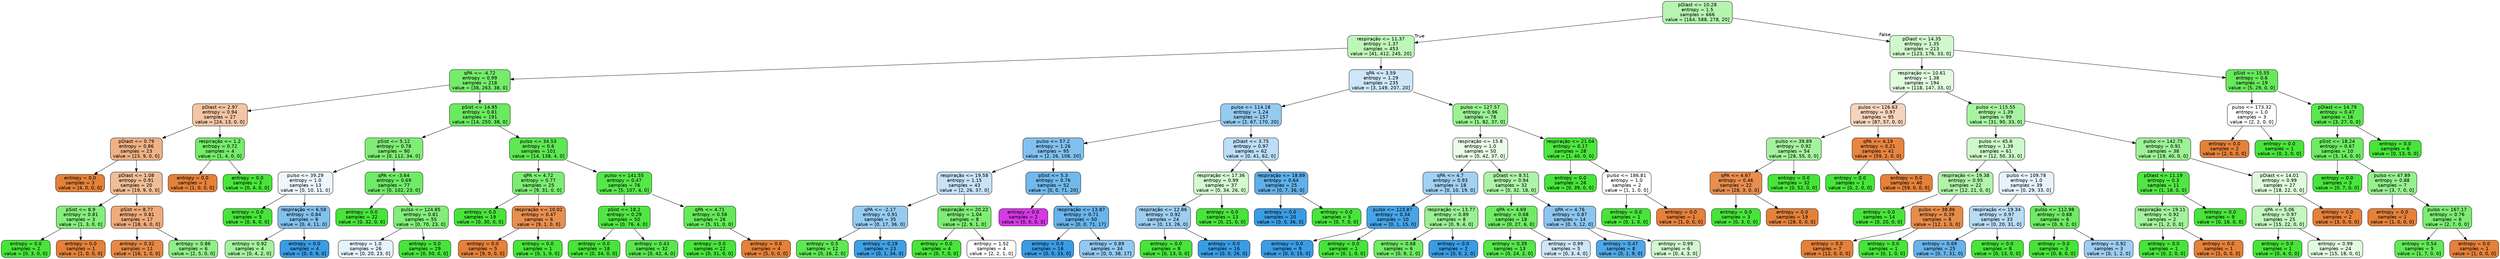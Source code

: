 digraph Tree {
node [shape=box, style="filled, rounded", color="black", fontname="helvetica"] ;
edge [fontname="helvetica"] ;
0 [label="pDiast <= 10.28\nentropy = 1.5\nsamples = 666\nvalue = [164, 588, 278, 20]", fillcolor="#b5f5af"] ;
1 [label="respiração <= 11.37\nentropy = 1.37\nsamples = 453\nvalue = [41, 412, 245, 20]", fillcolor="#bef6b9"] ;
0 -> 1 [labeldistance=2.5, labelangle=45, headlabel="True"] ;
2 [label="qPA <= -4.72\nentropy = 0.99\nsamples = 218\nvalue = [38, 263, 38, 0]", fillcolor="#75ec6b"] ;
1 -> 2 ;
3 [label="pDiast <= 2.97\nentropy = 0.94\nsamples = 27\nvalue = [24, 13, 0, 0]", fillcolor="#f3c5a4"] ;
2 -> 3 ;
4 [label="pDiast <= 0.79\nentropy = 0.86\nsamples = 23\nvalue = [23, 9, 0, 0]", fillcolor="#efb286"] ;
3 -> 4 ;
5 [label="entropy = 0.0\nsamples = 3\nvalue = [4, 0, 0, 0]", fillcolor="#e58139"] ;
4 -> 5 ;
6 [label="pDiast <= 1.08\nentropy = 0.91\nsamples = 20\nvalue = [19, 9, 0, 0]", fillcolor="#f1bd97"] ;
4 -> 6 ;
7 [label="pSist <= 8.9\nentropy = 0.81\nsamples = 3\nvalue = [1, 3, 0, 0]", fillcolor="#84ee7b"] ;
6 -> 7 ;
8 [label="entropy = 0.0\nsamples = 2\nvalue = [0, 3, 0, 0]", fillcolor="#47e539"] ;
7 -> 8 ;
9 [label="entropy = 0.0\nsamples = 1\nvalue = [1, 0, 0, 0]", fillcolor="#e58139"] ;
7 -> 9 ;
10 [label="pSist <= 8.77\nentropy = 0.81\nsamples = 17\nvalue = [18, 6, 0, 0]", fillcolor="#eeab7b"] ;
6 -> 10 ;
11 [label="entropy = 0.32\nsamples = 11\nvalue = [16, 1, 0, 0]", fillcolor="#e78945"] ;
10 -> 11 ;
12 [label="entropy = 0.86\nsamples = 6\nvalue = [2, 5, 0, 0]", fillcolor="#91ef88"] ;
10 -> 12 ;
13 [label="respiração <= 1.2\nentropy = 0.72\nsamples = 4\nvalue = [1, 4, 0, 0]", fillcolor="#75ec6a"] ;
3 -> 13 ;
14 [label="entropy = 0.0\nsamples = 1\nvalue = [1, 0, 0, 0]", fillcolor="#e58139"] ;
13 -> 14 ;
15 [label="entropy = 0.0\nsamples = 3\nvalue = [0, 4, 0, 0]", fillcolor="#47e539"] ;
13 -> 15 ;
16 [label="pSist <= 14.95\nentropy = 0.81\nsamples = 191\nvalue = [14, 250, 38, 0]", fillcolor="#6bea60"] ;
2 -> 16 ;
17 [label="pSist <= 5.12\nentropy = 0.78\nsamples = 90\nvalue = [0, 112, 34, 0]", fillcolor="#7fed75"] ;
16 -> 17 ;
18 [label="pulso <= 39.29\nentropy = 1.0\nsamples = 13\nvalue = [0, 10, 11, 0]", fillcolor="#edf6fd"] ;
17 -> 18 ;
19 [label="entropy = 0.0\nsamples = 5\nvalue = [0, 6, 0, 0]", fillcolor="#47e539"] ;
18 -> 19 ;
20 [label="respiração <= 6.58\nentropy = 0.84\nsamples = 8\nvalue = [0, 4, 11, 0]", fillcolor="#81c1ee"] ;
18 -> 20 ;
21 [label="entropy = 0.92\nsamples = 4\nvalue = [0, 4, 2, 0]", fillcolor="#a3f29c"] ;
20 -> 21 ;
22 [label="entropy = 0.0\nsamples = 4\nvalue = [0, 0, 9, 0]", fillcolor="#399de5"] ;
20 -> 22 ;
23 [label="qPA <= -3.64\nentropy = 0.69\nsamples = 77\nvalue = [0, 102, 23, 0]", fillcolor="#70eb66"] ;
17 -> 23 ;
24 [label="entropy = 0.0\nsamples = 22\nvalue = [0, 32, 0, 0]", fillcolor="#47e539"] ;
23 -> 24 ;
25 [label="pulso <= 124.85\nentropy = 0.81\nsamples = 55\nvalue = [0, 70, 23, 0]", fillcolor="#83ee7a"] ;
23 -> 25 ;
26 [label="entropy = 1.0\nsamples = 26\nvalue = [0, 20, 23, 0]", fillcolor="#e5f2fc"] ;
25 -> 26 ;
27 [label="entropy = 0.0\nsamples = 29\nvalue = [0, 50, 0, 0]", fillcolor="#47e539"] ;
25 -> 27 ;
28 [label="pulso <= 34.53\nentropy = 0.6\nsamples = 101\nvalue = [14, 138, 4, 0]", fillcolor="#5ee852"] ;
16 -> 28 ;
29 [label="qPA <= 4.72\nentropy = 0.77\nsamples = 25\nvalue = [9, 31, 0, 0]", fillcolor="#7ced72"] ;
28 -> 29 ;
30 [label="entropy = 0.0\nsamples = 19\nvalue = [0, 30, 0, 0]", fillcolor="#47e539"] ;
29 -> 30 ;
31 [label="respiração <= 10.02\nentropy = 0.47\nsamples = 6\nvalue = [9, 1, 0, 0]", fillcolor="#e88f4f"] ;
29 -> 31 ;
32 [label="entropy = 0.0\nsamples = 5\nvalue = [9, 0, 0, 0]", fillcolor="#e58139"] ;
31 -> 32 ;
33 [label="entropy = 0.0\nsamples = 1\nvalue = [0, 1, 0, 0]", fillcolor="#47e539"] ;
31 -> 33 ;
34 [label="pulso <= 141.55\nentropy = 0.47\nsamples = 76\nvalue = [5, 107, 4, 0]", fillcolor="#56e749"] ;
28 -> 34 ;
35 [label="pSist <= 18.2\nentropy = 0.29\nsamples = 50\nvalue = [0, 76, 4, 0]", fillcolor="#51e643"] ;
34 -> 35 ;
36 [label="entropy = 0.0\nsamples = 18\nvalue = [0, 34, 0, 0]", fillcolor="#47e539"] ;
35 -> 36 ;
37 [label="entropy = 0.43\nsamples = 32\nvalue = [0, 42, 4, 0]", fillcolor="#59e74c"] ;
35 -> 37 ;
38 [label="qPA <= 4.71\nentropy = 0.58\nsamples = 26\nvalue = [5, 31, 0, 0]", fillcolor="#65e959"] ;
34 -> 38 ;
39 [label="entropy = 0.0\nsamples = 22\nvalue = [0, 31, 0, 0]", fillcolor="#47e539"] ;
38 -> 39 ;
40 [label="entropy = 0.0\nsamples = 4\nvalue = [5, 0, 0, 0]", fillcolor="#e58139"] ;
38 -> 40 ;
41 [label="qPA <= 3.59\nentropy = 1.29\nsamples = 235\nvalue = [3, 149, 207, 20]", fillcolor="#cde6f8"] ;
1 -> 41 ;
42 [label="pulso <= 114.18\nentropy = 1.24\nsamples = 157\nvalue = [2, 67, 170, 20]", fillcolor="#95caf1"] ;
41 -> 42 ;
43 [label="pulso <= 57.2\nentropy = 1.26\nsamples = 95\nvalue = [2, 26, 108, 20]", fillcolor="#82c1ef"] ;
42 -> 43 ;
44 [label="respiração <= 19.58\nentropy = 1.15\nsamples = 43\nvalue = [2, 26, 37, 0]", fillcolor="#c7e3f8"] ;
43 -> 44 ;
45 [label="qPA <= -2.17\nentropy = 0.91\nsamples = 35\nvalue = [0, 17, 36, 0]", fillcolor="#96cbf1"] ;
44 -> 45 ;
46 [label="entropy = 0.5\nsamples = 12\nvalue = [0, 16, 2, 0]", fillcolor="#5ee852"] ;
45 -> 46 ;
47 [label="entropy = 0.19\nsamples = 23\nvalue = [0, 1, 34, 0]", fillcolor="#3fa0e6"] ;
45 -> 47 ;
48 [label="respiração <= 20.22\nentropy = 1.04\nsamples = 8\nvalue = [2, 9, 1, 0]", fillcolor="#7eed74"] ;
44 -> 48 ;
49 [label="entropy = 0.0\nsamples = 4\nvalue = [0, 7, 0, 0]", fillcolor="#47e539"] ;
48 -> 49 ;
50 [label="entropy = 1.52\nsamples = 4\nvalue = [2, 2, 1, 0]", fillcolor="#ffffff"] ;
48 -> 50 ;
51 [label="pSist <= 5.3\nentropy = 0.76\nsamples = 52\nvalue = [0, 0, 71, 20]", fillcolor="#71b9ec"] ;
43 -> 51 ;
52 [label="entropy = 0.0\nsamples = 2\nvalue = [0, 0, 0, 3]", fillcolor="#d739e5"] ;
51 -> 52 ;
53 [label="respiração <= 13.87\nentropy = 0.71\nsamples = 50\nvalue = [0, 0, 71, 17]", fillcolor="#68b4eb"] ;
51 -> 53 ;
54 [label="entropy = 0.0\nsamples = 16\nvalue = [0, 0, 33, 0]", fillcolor="#399de5"] ;
53 -> 54 ;
55 [label="entropy = 0.89\nsamples = 34\nvalue = [0, 0, 38, 17]", fillcolor="#92c9f1"] ;
53 -> 55 ;
56 [label="pDiast <= 3.75\nentropy = 0.97\nsamples = 62\nvalue = [0, 41, 62, 0]", fillcolor="#bcdef6"] ;
42 -> 56 ;
57 [label="respiração <= 17.36\nentropy = 0.99\nsamples = 37\nvalue = [0, 34, 26, 0]", fillcolor="#d4f9d0"] ;
56 -> 57 ;
58 [label="respiração <= 12.86\nentropy = 0.92\nsamples = 24\nvalue = [0, 13, 26, 0]", fillcolor="#9ccef2"] ;
57 -> 58 ;
59 [label="entropy = 0.0\nsamples = 8\nvalue = [0, 13, 0, 0]", fillcolor="#47e539"] ;
58 -> 59 ;
60 [label="entropy = 0.0\nsamples = 16\nvalue = [0, 0, 26, 0]", fillcolor="#399de5"] ;
58 -> 60 ;
61 [label="entropy = 0.0\nsamples = 13\nvalue = [0, 21, 0, 0]", fillcolor="#47e539"] ;
57 -> 61 ;
62 [label="respiração <= 18.89\nentropy = 0.64\nsamples = 25\nvalue = [0, 7, 36, 0]", fillcolor="#5fb0ea"] ;
56 -> 62 ;
63 [label="entropy = 0.0\nsamples = 20\nvalue = [0, 0, 36, 0]", fillcolor="#399de5"] ;
62 -> 63 ;
64 [label="entropy = 0.0\nsamples = 5\nvalue = [0, 7, 0, 0]", fillcolor="#47e539"] ;
62 -> 64 ;
65 [label="pulso <= 127.57\nentropy = 0.96\nsamples = 78\nvalue = [1, 82, 37, 0]", fillcolor="#9bf194"] ;
41 -> 65 ;
66 [label="respiração <= 15.8\nentropy = 1.0\nsamples = 50\nvalue = [0, 42, 37, 0]", fillcolor="#e9fce7"] ;
65 -> 66 ;
67 [label="qPA <= 4.7\nentropy = 0.93\nsamples = 18\nvalue = [0, 10, 19, 0]", fillcolor="#a1d1f3"] ;
66 -> 67 ;
68 [label="pulso <= 123.87\nentropy = 0.34\nsamples = 10\nvalue = [0, 1, 15, 0]", fillcolor="#46a4e7"] ;
67 -> 68 ;
69 [label="entropy = 0.0\nsamples = 9\nvalue = [0, 0, 15, 0]", fillcolor="#399de5"] ;
68 -> 69 ;
70 [label="entropy = 0.0\nsamples = 1\nvalue = [0, 1, 0, 0]", fillcolor="#47e539"] ;
68 -> 70 ;
71 [label="respiração <= 13.77\nentropy = 0.89\nsamples = 8\nvalue = [0, 9, 4, 0]", fillcolor="#99f191"] ;
67 -> 71 ;
72 [label="entropy = 0.68\nsamples = 6\nvalue = [0, 9, 2, 0]", fillcolor="#70eb65"] ;
71 -> 72 ;
73 [label="entropy = 0.0\nsamples = 2\nvalue = [0, 0, 2, 0]", fillcolor="#399de5"] ;
71 -> 73 ;
74 [label="pDiast <= 8.51\nentropy = 0.94\nsamples = 32\nvalue = [0, 32, 18, 0]", fillcolor="#aef4a8"] ;
66 -> 74 ;
75 [label="qPA <= 4.69\nentropy = 0.68\nsamples = 18\nvalue = [0, 27, 6, 0]", fillcolor="#70eb65"] ;
74 -> 75 ;
76 [label="entropy = 0.39\nsamples = 13\nvalue = [0, 24, 2, 0]", fillcolor="#56e749"] ;
75 -> 76 ;
77 [label="entropy = 0.99\nsamples = 5\nvalue = [0, 3, 4, 0]", fillcolor="#cee6f8"] ;
75 -> 77 ;
78 [label="qPA <= 4.76\nentropy = 0.87\nsamples = 14\nvalue = [0, 5, 12, 0]", fillcolor="#8bc6f0"] ;
74 -> 78 ;
79 [label="entropy = 0.47\nsamples = 8\nvalue = [0, 1, 9, 0]", fillcolor="#4fa8e8"] ;
78 -> 79 ;
80 [label="entropy = 0.99\nsamples = 6\nvalue = [0, 4, 3, 0]", fillcolor="#d1f8ce"] ;
78 -> 80 ;
81 [label="respiração <= 21.04\nentropy = 0.17\nsamples = 28\nvalue = [1, 40, 0, 0]", fillcolor="#4ce63e"] ;
65 -> 81 ;
82 [label="entropy = 0.0\nsamples = 26\nvalue = [0, 39, 0, 0]", fillcolor="#47e539"] ;
81 -> 82 ;
83 [label="pulso <= 186.81\nentropy = 1.0\nsamples = 2\nvalue = [1, 1, 0, 0]", fillcolor="#ffffff"] ;
81 -> 83 ;
84 [label="entropy = 0.0\nsamples = 1\nvalue = [0, 1, 0, 0]", fillcolor="#47e539"] ;
83 -> 84 ;
85 [label="entropy = 0.0\nsamples = 1\nvalue = [1, 0, 0, 0]", fillcolor="#e58139"] ;
83 -> 85 ;
86 [label="pDiast <= 14.35\nentropy = 1.35\nsamples = 213\nvalue = [123, 176, 33, 0]", fillcolor="#d0f8cd"] ;
0 -> 86 [labeldistance=2.5, labelangle=-45, headlabel="False"] ;
87 [label="respiração <= 10.61\nentropy = 1.38\nsamples = 194\nvalue = [118, 147, 33, 0]", fillcolor="#e1fbdf"] ;
86 -> 87 ;
88 [label="pulso <= 126.63\nentropy = 0.97\nsamples = 95\nvalue = [87, 57, 0, 0]", fillcolor="#f6d4bb"] ;
87 -> 88 ;
89 [label="pulso <= 39.89\nentropy = 0.92\nsamples = 54\nvalue = [28, 55, 0, 0]", fillcolor="#a5f29e"] ;
88 -> 89 ;
90 [label="qPA <= 4.67\nentropy = 0.46\nsamples = 22\nvalue = [28, 3, 0, 0]", fillcolor="#e88e4e"] ;
89 -> 90 ;
91 [label="entropy = 0.0\nsamples = 3\nvalue = [0, 3, 0, 0]", fillcolor="#47e539"] ;
90 -> 91 ;
92 [label="entropy = 0.0\nsamples = 19\nvalue = [28, 0, 0, 0]", fillcolor="#e58139"] ;
90 -> 92 ;
93 [label="entropy = 0.0\nsamples = 32\nvalue = [0, 52, 0, 0]", fillcolor="#47e539"] ;
89 -> 93 ;
94 [label="qPA <= 4.19\nentropy = 0.21\nsamples = 41\nvalue = [59, 2, 0, 0]", fillcolor="#e68540"] ;
88 -> 94 ;
95 [label="entropy = 0.0\nsamples = 1\nvalue = [0, 2, 0, 0]", fillcolor="#47e539"] ;
94 -> 95 ;
96 [label="entropy = 0.0\nsamples = 40\nvalue = [59, 0, 0, 0]", fillcolor="#e58139"] ;
94 -> 96 ;
97 [label="pulso <= 115.55\nentropy = 1.39\nsamples = 99\nvalue = [31, 90, 33, 0]", fillcolor="#a8f3a2"] ;
87 -> 97 ;
98 [label="pulso <= 45.6\nentropy = 1.39\nsamples = 61\nvalue = [12, 50, 33, 0]", fillcolor="#cdf8c9"] ;
97 -> 98 ;
99 [label="respiração <= 19.38\nentropy = 0.95\nsamples = 22\nvalue = [12, 21, 0, 0]", fillcolor="#b0f4aa"] ;
98 -> 99 ;
100 [label="entropy = 0.0\nsamples = 14\nvalue = [0, 20, 0, 0]", fillcolor="#47e539"] ;
99 -> 100 ;
101 [label="pulso <= 38.86\nentropy = 0.39\nsamples = 8\nvalue = [12, 1, 0, 0]", fillcolor="#e78c49"] ;
99 -> 101 ;
102 [label="entropy = 0.0\nsamples = 7\nvalue = [12, 0, 0, 0]", fillcolor="#e58139"] ;
101 -> 102 ;
103 [label="entropy = 0.0\nsamples = 1\nvalue = [0, 1, 0, 0]", fillcolor="#47e539"] ;
101 -> 103 ;
104 [label="pulso <= 109.78\nentropy = 1.0\nsamples = 39\nvalue = [0, 29, 33, 0]", fillcolor="#e7f3fc"] ;
98 -> 104 ;
105 [label="respiração <= 19.34\nentropy = 0.97\nsamples = 33\nvalue = [0, 20, 31, 0]", fillcolor="#b9dcf6"] ;
104 -> 105 ;
106 [label="entropy = 0.69\nsamples = 25\nvalue = [0, 7, 31, 0]", fillcolor="#66b3eb"] ;
105 -> 106 ;
107 [label="entropy = 0.0\nsamples = 8\nvalue = [0, 13, 0, 0]", fillcolor="#47e539"] ;
105 -> 107 ;
108 [label="pulso <= 112.98\nentropy = 0.68\nsamples = 6\nvalue = [0, 9, 2, 0]", fillcolor="#70eb65"] ;
104 -> 108 ;
109 [label="entropy = 0.0\nsamples = 3\nvalue = [0, 8, 0, 0]", fillcolor="#47e539"] ;
108 -> 109 ;
110 [label="entropy = 0.92\nsamples = 3\nvalue = [0, 1, 2, 0]", fillcolor="#9ccef2"] ;
108 -> 110 ;
111 [label="pulso <= 142.75\nentropy = 0.91\nsamples = 38\nvalue = [19, 40, 0, 0]", fillcolor="#9ef197"] ;
97 -> 111 ;
112 [label="pDiast <= 11.19\nentropy = 0.3\nsamples = 11\nvalue = [1, 18, 0, 0]", fillcolor="#51e644"] ;
111 -> 112 ;
113 [label="respiração <= 19.11\nentropy = 0.92\nsamples = 2\nvalue = [1, 2, 0, 0]", fillcolor="#a3f29c"] ;
112 -> 113 ;
114 [label="entropy = 0.0\nsamples = 1\nvalue = [0, 2, 0, 0]", fillcolor="#47e539"] ;
113 -> 114 ;
115 [label="entropy = 0.0\nsamples = 1\nvalue = [1, 0, 0, 0]", fillcolor="#e58139"] ;
113 -> 115 ;
116 [label="entropy = 0.0\nsamples = 9\nvalue = [0, 16, 0, 0]", fillcolor="#47e539"] ;
112 -> 116 ;
117 [label="pDiast <= 14.01\nentropy = 0.99\nsamples = 27\nvalue = [18, 22, 0, 0]", fillcolor="#defadb"] ;
111 -> 117 ;
118 [label="qPA <= 5.06\nentropy = 0.97\nsamples = 25\nvalue = [15, 22, 0, 0]", fillcolor="#c4f7c0"] ;
117 -> 118 ;
119 [label="entropy = 0.0\nsamples = 1\nvalue = [0, 4, 0, 0]", fillcolor="#47e539"] ;
118 -> 119 ;
120 [label="entropy = 0.99\nsamples = 24\nvalue = [15, 18, 0, 0]", fillcolor="#e0fbde"] ;
118 -> 120 ;
121 [label="entropy = 0.0\nsamples = 2\nvalue = [3, 0, 0, 0]", fillcolor="#e58139"] ;
117 -> 121 ;
122 [label="pSist <= 15.55\nentropy = 0.6\nsamples = 19\nvalue = [5, 29, 0, 0]", fillcolor="#67e95b"] ;
86 -> 122 ;
123 [label="pulso <= 173.32\nentropy = 1.0\nsamples = 3\nvalue = [2, 2, 0, 0]", fillcolor="#ffffff"] ;
122 -> 123 ;
124 [label="entropy = 0.0\nsamples = 2\nvalue = [2, 0, 0, 0]", fillcolor="#e58139"] ;
123 -> 124 ;
125 [label="entropy = 0.0\nsamples = 1\nvalue = [0, 2, 0, 0]", fillcolor="#47e539"] ;
123 -> 125 ;
126 [label="pDiast <= 14.79\nentropy = 0.47\nsamples = 16\nvalue = [3, 27, 0, 0]", fillcolor="#5be84f"] ;
122 -> 126 ;
127 [label="pSist <= 18.24\nentropy = 0.67\nsamples = 10\nvalue = [3, 14, 0, 0]", fillcolor="#6eeb63"] ;
126 -> 127 ;
128 [label="entropy = 0.0\nsamples = 3\nvalue = [0, 7, 0, 0]", fillcolor="#47e539"] ;
127 -> 128 ;
129 [label="pulso <= 47.89\nentropy = 0.88\nsamples = 7\nvalue = [3, 7, 0, 0]", fillcolor="#96f08e"] ;
127 -> 129 ;
130 [label="entropy = 0.0\nsamples = 1\nvalue = [1, 0, 0, 0]", fillcolor="#e58139"] ;
129 -> 130 ;
131 [label="pulso <= 167.17\nentropy = 0.76\nsamples = 6\nvalue = [2, 7, 0, 0]", fillcolor="#7cec72"] ;
129 -> 131 ;
132 [label="entropy = 0.54\nsamples = 5\nvalue = [1, 7, 0, 0]", fillcolor="#61e955"] ;
131 -> 132 ;
133 [label="entropy = 0.0\nsamples = 1\nvalue = [1, 0, 0, 0]", fillcolor="#e58139"] ;
131 -> 133 ;
134 [label="entropy = 0.0\nsamples = 6\nvalue = [0, 13, 0, 0]", fillcolor="#47e539"] ;
126 -> 134 ;
}